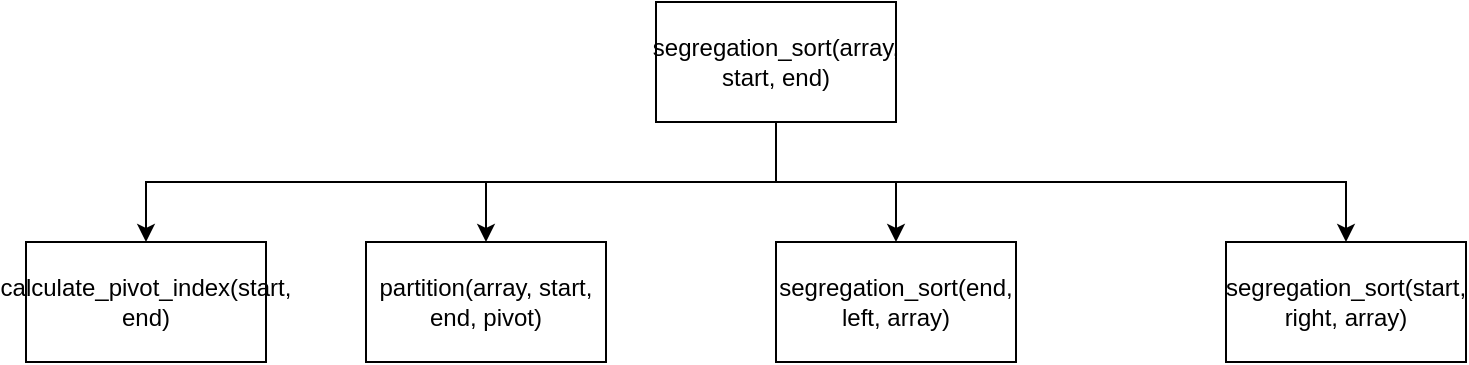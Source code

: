<mxfile version="24.7.16">
  <diagram name="Page-1" id="1yUS7EdiR7NuHxqZW2vT">
    <mxGraphModel dx="1290" dy="522" grid="1" gridSize="10" guides="1" tooltips="1" connect="1" arrows="1" fold="1" page="1" pageScale="1" pageWidth="850" pageHeight="1100" math="0" shadow="0">
      <root>
        <mxCell id="0" />
        <mxCell id="1" parent="0" />
        <mxCell id="9uqNPTlfgQc7huUBE9A8-6" style="edgeStyle=orthogonalEdgeStyle;rounded=0;orthogonalLoop=1;jettySize=auto;html=1;exitX=0.5;exitY=1;exitDx=0;exitDy=0;entryX=0.5;entryY=0;entryDx=0;entryDy=0;" edge="1" parent="1" source="9uqNPTlfgQc7huUBE9A8-1" target="9uqNPTlfgQc7huUBE9A8-3">
          <mxGeometry relative="1" as="geometry" />
        </mxCell>
        <mxCell id="9uqNPTlfgQc7huUBE9A8-7" style="edgeStyle=orthogonalEdgeStyle;rounded=0;orthogonalLoop=1;jettySize=auto;html=1;exitX=0.5;exitY=1;exitDx=0;exitDy=0;entryX=0.5;entryY=0;entryDx=0;entryDy=0;" edge="1" parent="1" source="9uqNPTlfgQc7huUBE9A8-1" target="9uqNPTlfgQc7huUBE9A8-2">
          <mxGeometry relative="1" as="geometry" />
        </mxCell>
        <mxCell id="9uqNPTlfgQc7huUBE9A8-8" style="edgeStyle=orthogonalEdgeStyle;rounded=0;orthogonalLoop=1;jettySize=auto;html=1;exitX=0.5;exitY=1;exitDx=0;exitDy=0;entryX=0.5;entryY=0;entryDx=0;entryDy=0;" edge="1" parent="1" source="9uqNPTlfgQc7huUBE9A8-1" target="9uqNPTlfgQc7huUBE9A8-4">
          <mxGeometry relative="1" as="geometry" />
        </mxCell>
        <mxCell id="9uqNPTlfgQc7huUBE9A8-9" style="edgeStyle=orthogonalEdgeStyle;rounded=0;orthogonalLoop=1;jettySize=auto;html=1;exitX=0.5;exitY=1;exitDx=0;exitDy=0;entryX=0.5;entryY=0;entryDx=0;entryDy=0;" edge="1" parent="1" source="9uqNPTlfgQc7huUBE9A8-1" target="9uqNPTlfgQc7huUBE9A8-5">
          <mxGeometry relative="1" as="geometry" />
        </mxCell>
        <mxCell id="9uqNPTlfgQc7huUBE9A8-1" value="segregation_sort(array, start, end)" style="rounded=0;whiteSpace=wrap;html=1;" vertex="1" parent="1">
          <mxGeometry x="365" y="30" width="120" height="60" as="geometry" />
        </mxCell>
        <mxCell id="9uqNPTlfgQc7huUBE9A8-2" value="partition(array, start, end, pivot)" style="rounded=0;whiteSpace=wrap;html=1;" vertex="1" parent="1">
          <mxGeometry x="220" y="150" width="120" height="60" as="geometry" />
        </mxCell>
        <mxCell id="9uqNPTlfgQc7huUBE9A8-3" value="calculate_pivot_index(start, end)" style="rounded=0;whiteSpace=wrap;html=1;" vertex="1" parent="1">
          <mxGeometry x="50" y="150" width="120" height="60" as="geometry" />
        </mxCell>
        <mxCell id="9uqNPTlfgQc7huUBE9A8-4" value="segregation_sort(end, left, array)" style="rounded=0;whiteSpace=wrap;html=1;" vertex="1" parent="1">
          <mxGeometry x="425" y="150" width="120" height="60" as="geometry" />
        </mxCell>
        <mxCell id="9uqNPTlfgQc7huUBE9A8-5" value="segregation_sort(start, right, array)" style="rounded=0;whiteSpace=wrap;html=1;" vertex="1" parent="1">
          <mxGeometry x="650" y="150" width="120" height="60" as="geometry" />
        </mxCell>
      </root>
    </mxGraphModel>
  </diagram>
</mxfile>
